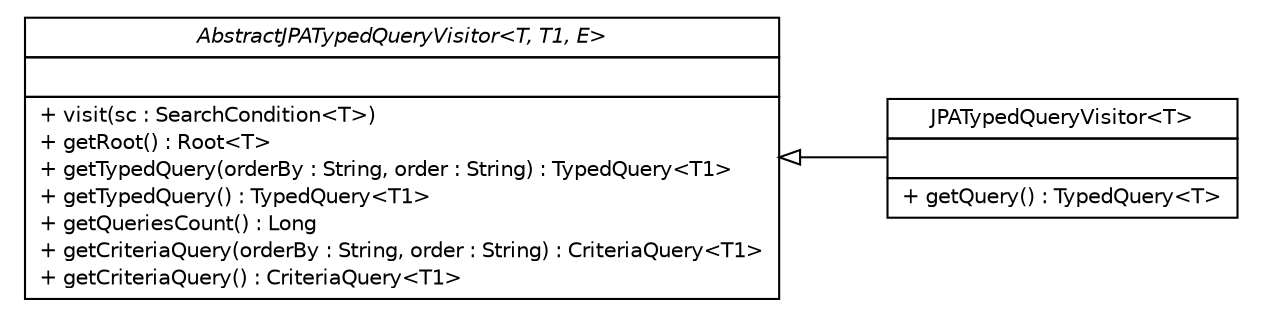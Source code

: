 #!/usr/local/bin/dot
#
# Class diagram 
# Generated by UMLGraph version 5.1 (http://www.umlgraph.org/)
#

digraph G {
	edge [fontname="Helvetica",fontsize=10,labelfontname="Helvetica",labelfontsize=10];
	node [fontname="Helvetica",fontsize=10,shape=plaintext];
	nodesep=0.25;
	ranksep=0.5;
	rankdir=LR;
	// org.apache.cxf.jaxrs.ext.search.jpa.JPATypedQueryVisitor<T>
	c8411 [label=<<table title="org.apache.cxf.jaxrs.ext.search.jpa.JPATypedQueryVisitor" border="0" cellborder="1" cellspacing="0" cellpadding="2" port="p" href="./JPATypedQueryVisitor.html">
		<tr><td><table border="0" cellspacing="0" cellpadding="1">
<tr><td align="center" balign="center"> JPATypedQueryVisitor&lt;T&gt; </td></tr>
		</table></td></tr>
		<tr><td><table border="0" cellspacing="0" cellpadding="1">
<tr><td align="left" balign="left">  </td></tr>
		</table></td></tr>
		<tr><td><table border="0" cellspacing="0" cellpadding="1">
<tr><td align="left" balign="left"> + getQuery() : TypedQuery&lt;T&gt; </td></tr>
		</table></td></tr>
		</table>>, fontname="Helvetica", fontcolor="black", fontsize=10.0];
	// org.apache.cxf.jaxrs.ext.search.jpa.AbstractJPATypedQueryVisitor<T, T1, E>
	c8412 [label=<<table title="org.apache.cxf.jaxrs.ext.search.jpa.AbstractJPATypedQueryVisitor" border="0" cellborder="1" cellspacing="0" cellpadding="2" port="p" href="./AbstractJPATypedQueryVisitor.html">
		<tr><td><table border="0" cellspacing="0" cellpadding="1">
<tr><td align="center" balign="center"><font face="Helvetica-Oblique"> AbstractJPATypedQueryVisitor&lt;T, T1, E&gt; </font></td></tr>
		</table></td></tr>
		<tr><td><table border="0" cellspacing="0" cellpadding="1">
<tr><td align="left" balign="left">  </td></tr>
		</table></td></tr>
		<tr><td><table border="0" cellspacing="0" cellpadding="1">
<tr><td align="left" balign="left"> + visit(sc : SearchCondition&lt;T&gt;) </td></tr>
<tr><td align="left" balign="left"> + getRoot() : Root&lt;T&gt; </td></tr>
<tr><td align="left" balign="left"> + getTypedQuery(orderBy : String, order : String) : TypedQuery&lt;T1&gt; </td></tr>
<tr><td align="left" balign="left"> + getTypedQuery() : TypedQuery&lt;T1&gt; </td></tr>
<tr><td align="left" balign="left"> + getQueriesCount() : Long </td></tr>
<tr><td align="left" balign="left"> + getCriteriaQuery(orderBy : String, order : String) : CriteriaQuery&lt;T1&gt; </td></tr>
<tr><td align="left" balign="left"> + getCriteriaQuery() : CriteriaQuery&lt;T1&gt; </td></tr>
		</table></td></tr>
		</table>>, fontname="Helvetica", fontcolor="black", fontsize=10.0];
	//org.apache.cxf.jaxrs.ext.search.jpa.JPATypedQueryVisitor<T> extends org.apache.cxf.jaxrs.ext.search.jpa.AbstractJPATypedQueryVisitor<T, T, javax.persistence.TypedQuery<T>>
	c8412:p -> c8411:p [dir=back,arrowtail=empty];
}

